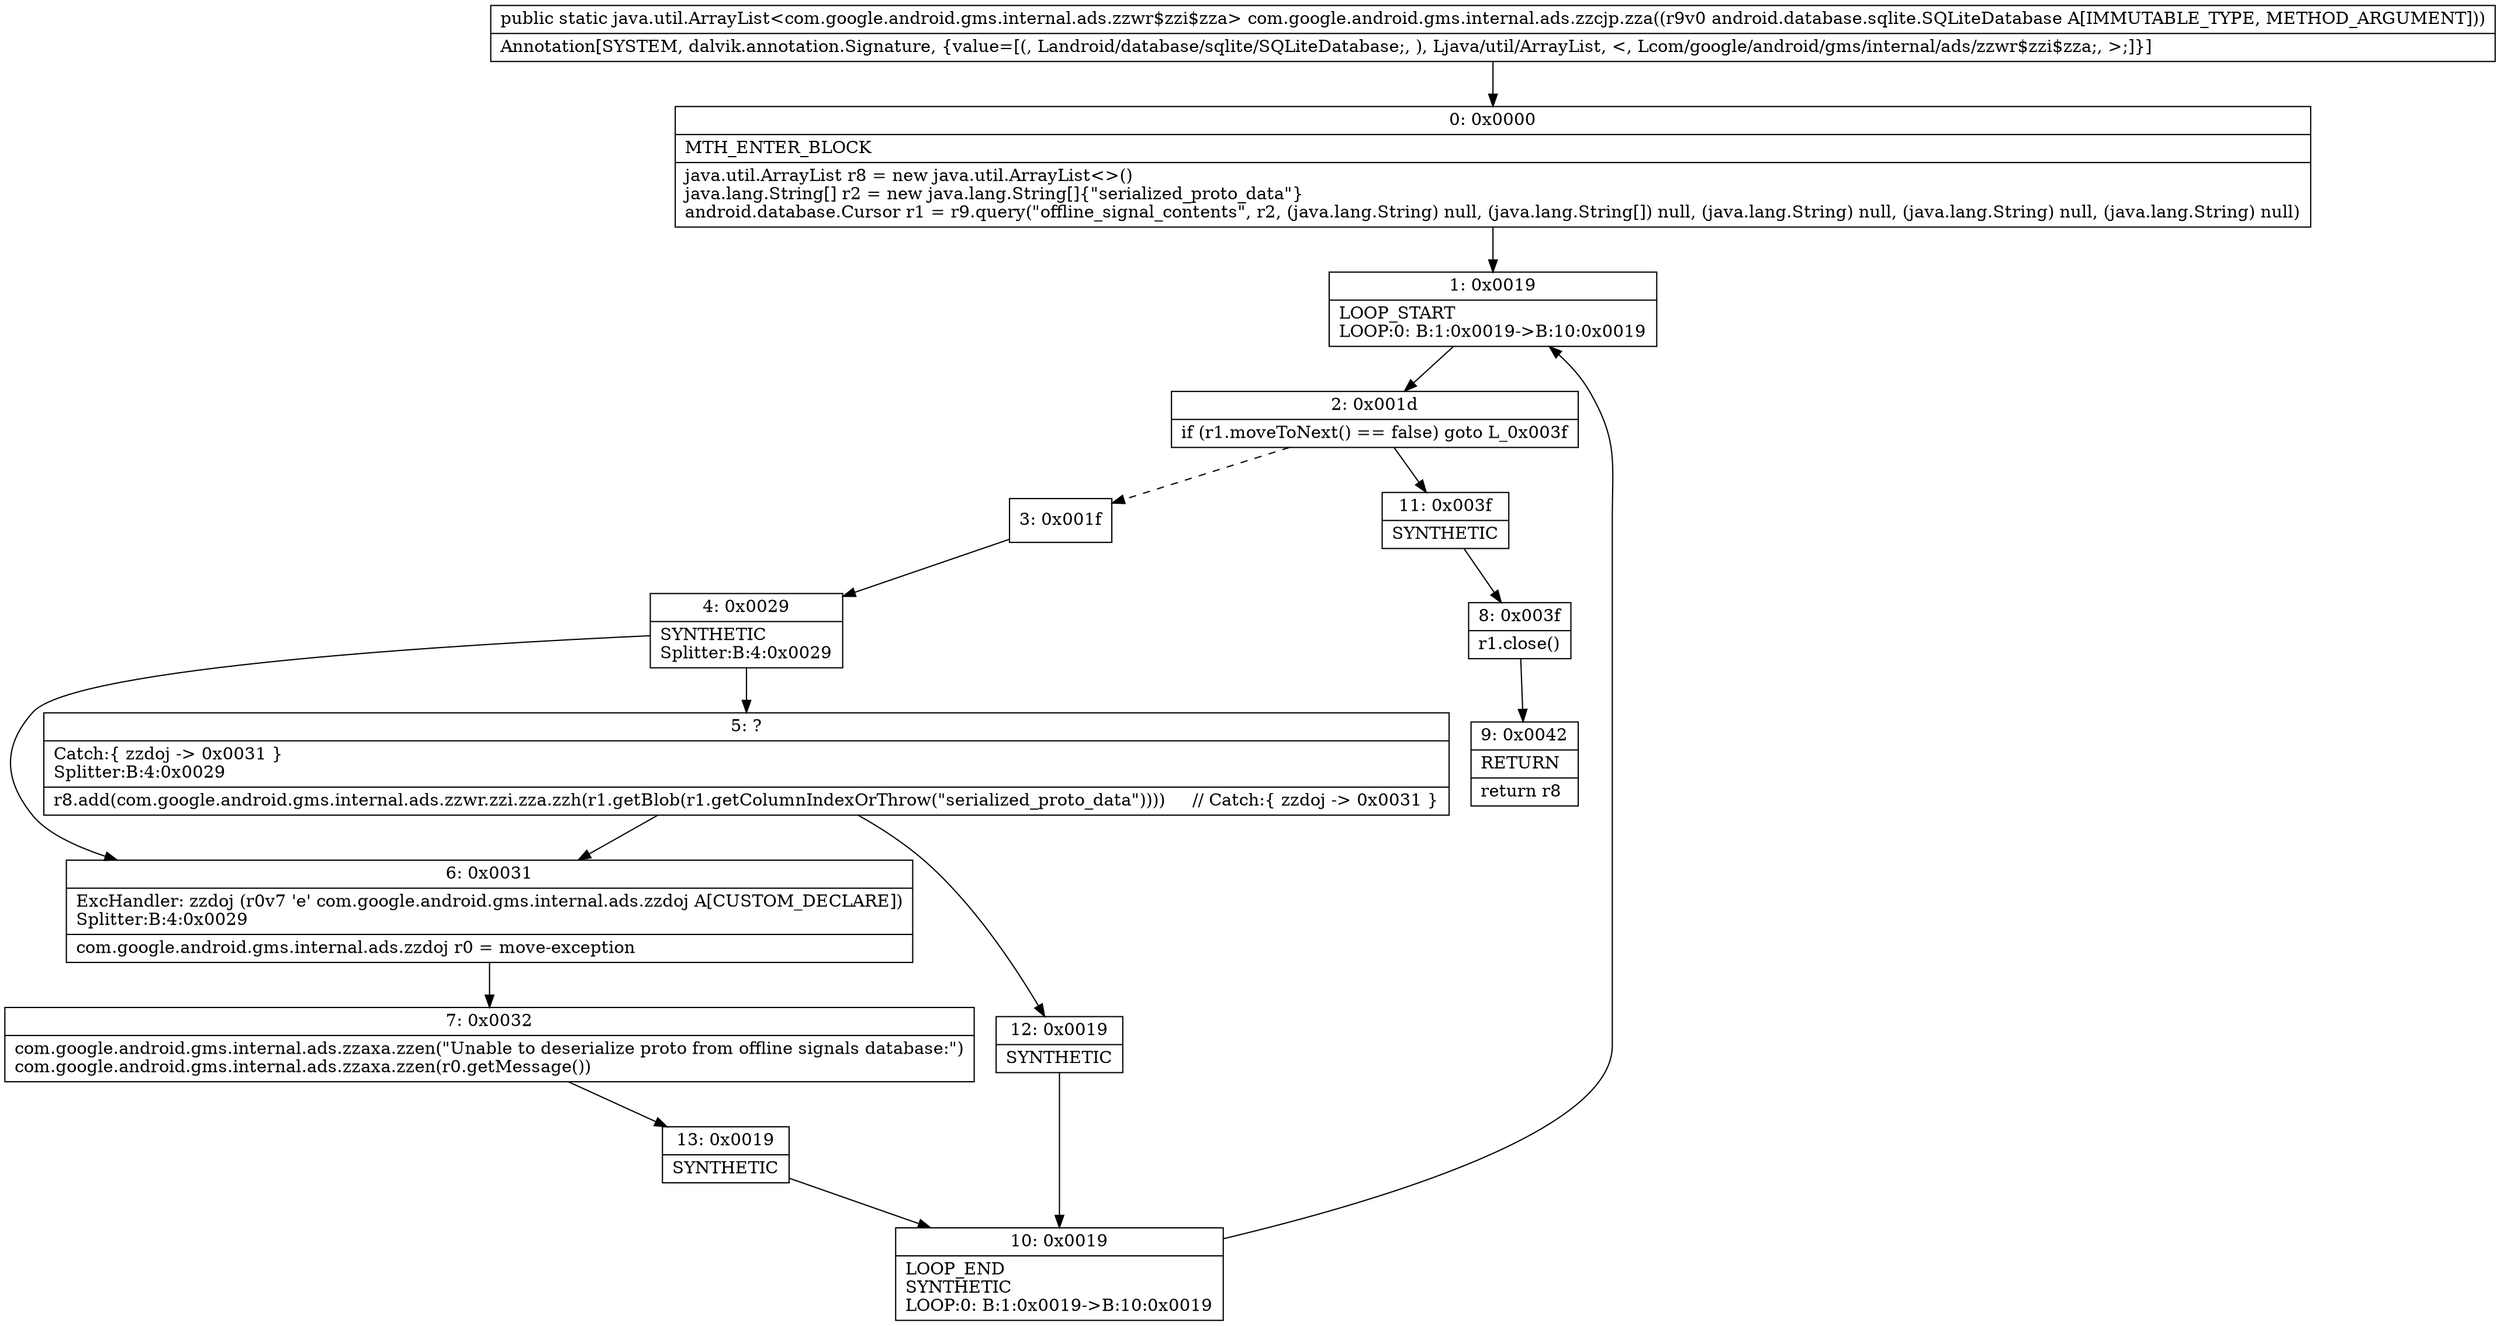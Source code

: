 digraph "CFG forcom.google.android.gms.internal.ads.zzcjp.zza(Landroid\/database\/sqlite\/SQLiteDatabase;)Ljava\/util\/ArrayList;" {
Node_0 [shape=record,label="{0\:\ 0x0000|MTH_ENTER_BLOCK\l|java.util.ArrayList r8 = new java.util.ArrayList\<\>()\ljava.lang.String[] r2 = new java.lang.String[]\{\"serialized_proto_data\"\}\landroid.database.Cursor r1 = r9.query(\"offline_signal_contents\", r2, (java.lang.String) null, (java.lang.String[]) null, (java.lang.String) null, (java.lang.String) null, (java.lang.String) null)\l}"];
Node_1 [shape=record,label="{1\:\ 0x0019|LOOP_START\lLOOP:0: B:1:0x0019\-\>B:10:0x0019\l}"];
Node_2 [shape=record,label="{2\:\ 0x001d|if (r1.moveToNext() == false) goto L_0x003f\l}"];
Node_3 [shape=record,label="{3\:\ 0x001f}"];
Node_4 [shape=record,label="{4\:\ 0x0029|SYNTHETIC\lSplitter:B:4:0x0029\l}"];
Node_5 [shape=record,label="{5\:\ ?|Catch:\{ zzdoj \-\> 0x0031 \}\lSplitter:B:4:0x0029\l|r8.add(com.google.android.gms.internal.ads.zzwr.zzi.zza.zzh(r1.getBlob(r1.getColumnIndexOrThrow(\"serialized_proto_data\"))))     \/\/ Catch:\{ zzdoj \-\> 0x0031 \}\l}"];
Node_6 [shape=record,label="{6\:\ 0x0031|ExcHandler: zzdoj (r0v7 'e' com.google.android.gms.internal.ads.zzdoj A[CUSTOM_DECLARE])\lSplitter:B:4:0x0029\l|com.google.android.gms.internal.ads.zzdoj r0 = move\-exception\l}"];
Node_7 [shape=record,label="{7\:\ 0x0032|com.google.android.gms.internal.ads.zzaxa.zzen(\"Unable to deserialize proto from offline signals database:\")\lcom.google.android.gms.internal.ads.zzaxa.zzen(r0.getMessage())\l}"];
Node_8 [shape=record,label="{8\:\ 0x003f|r1.close()\l}"];
Node_9 [shape=record,label="{9\:\ 0x0042|RETURN\l|return r8\l}"];
Node_10 [shape=record,label="{10\:\ 0x0019|LOOP_END\lSYNTHETIC\lLOOP:0: B:1:0x0019\-\>B:10:0x0019\l}"];
Node_11 [shape=record,label="{11\:\ 0x003f|SYNTHETIC\l}"];
Node_12 [shape=record,label="{12\:\ 0x0019|SYNTHETIC\l}"];
Node_13 [shape=record,label="{13\:\ 0x0019|SYNTHETIC\l}"];
MethodNode[shape=record,label="{public static java.util.ArrayList\<com.google.android.gms.internal.ads.zzwr$zzi$zza\> com.google.android.gms.internal.ads.zzcjp.zza((r9v0 android.database.sqlite.SQLiteDatabase A[IMMUTABLE_TYPE, METHOD_ARGUMENT]))  | Annotation[SYSTEM, dalvik.annotation.Signature, \{value=[(, Landroid\/database\/sqlite\/SQLiteDatabase;, ), Ljava\/util\/ArrayList, \<, Lcom\/google\/android\/gms\/internal\/ads\/zzwr$zzi$zza;, \>;]\}]\l}"];
MethodNode -> Node_0;
Node_0 -> Node_1;
Node_1 -> Node_2;
Node_2 -> Node_3[style=dashed];
Node_2 -> Node_11;
Node_3 -> Node_4;
Node_4 -> Node_5;
Node_4 -> Node_6;
Node_5 -> Node_6;
Node_5 -> Node_12;
Node_6 -> Node_7;
Node_7 -> Node_13;
Node_8 -> Node_9;
Node_10 -> Node_1;
Node_11 -> Node_8;
Node_12 -> Node_10;
Node_13 -> Node_10;
}


